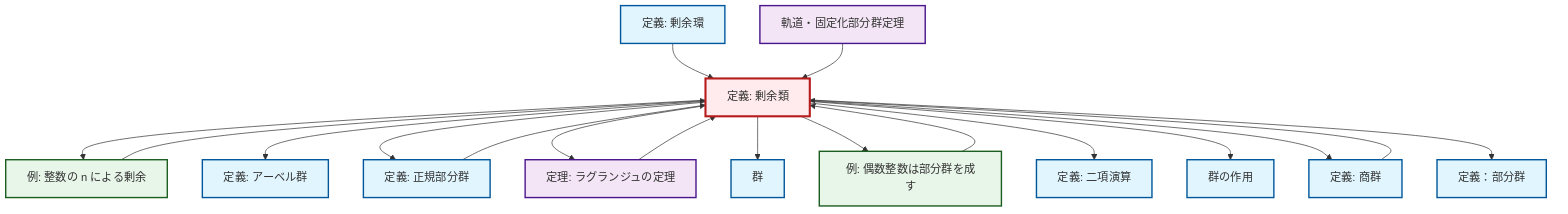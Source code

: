 graph TD
    classDef definition fill:#e1f5fe,stroke:#01579b,stroke-width:2px
    classDef theorem fill:#f3e5f5,stroke:#4a148c,stroke-width:2px
    classDef axiom fill:#fff3e0,stroke:#e65100,stroke-width:2px
    classDef example fill:#e8f5e9,stroke:#1b5e20,stroke-width:2px
    classDef current fill:#ffebee,stroke:#b71c1c,stroke-width:3px
    def-quotient-ring["定義: 剰余環"]:::definition
    def-group-action["群の作用"]:::definition
    def-group["群"]:::definition
    def-subgroup["定義：部分群"]:::definition
    ex-even-integers-subgroup["例: 偶数整数は部分群を成す"]:::example
    ex-quotient-integers-mod-n["例: 整数の n による剰余"]:::example
    def-abelian-group["定義: アーベル群"]:::definition
    def-normal-subgroup["定義: 正規部分群"]:::definition
    thm-lagrange["定理: ラグランジュの定理"]:::theorem
    def-quotient-group["定義: 商群"]:::definition
    def-coset["定義: 剰余類"]:::definition
    thm-orbit-stabilizer["軌道・固定化部分群定理"]:::theorem
    def-binary-operation["定義: 二項演算"]:::definition
    def-coset --> ex-quotient-integers-mod-n
    ex-quotient-integers-mod-n --> def-coset
    def-quotient-ring --> def-coset
    def-coset --> def-abelian-group
    def-coset --> def-normal-subgroup
    def-coset --> thm-lagrange
    def-normal-subgroup --> def-coset
    def-coset --> def-group
    thm-orbit-stabilizer --> def-coset
    def-coset --> ex-even-integers-subgroup
    thm-lagrange --> def-coset
    def-coset --> def-binary-operation
    def-coset --> def-group-action
    def-coset --> def-quotient-group
    def-coset --> def-subgroup
    ex-even-integers-subgroup --> def-coset
    def-quotient-group --> def-coset
    class def-coset current